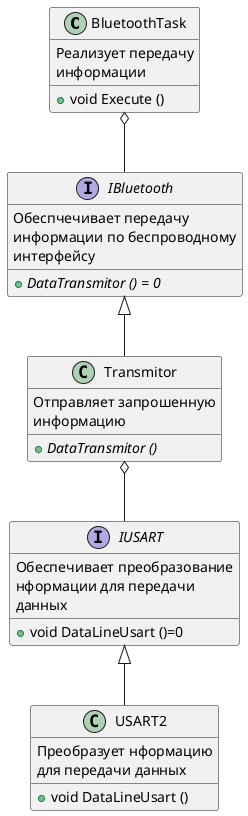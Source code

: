 @startuml Transmitor

class BluetoothTask
{
Реализует передачу
информации

+ void Execute ()
}

class Transmitor
{
Отправляет запрошенную
информацию

+ {abstract} DataTransmitor ()
}

interface IBluetooth
{
Обеспчечивает передачу
информации по беспроводному
интерфейсу

+ {abstract} DataTransmitor () = 0
}


BluetoothTask o-- IBluetooth
Transmitor -up-|> IBluetooth


class USART2
{
    Преобразует нформацию
    для передачи данных
    
    + void DataLineUsart ()
}

interface IUSART
{
    Обеспечивает преобразование 
    нформации для передачи 
    данных

    + void DataLineUsart ()=0
}


IUSART -up-o Transmitor
USART2 -up-|> IUSART

@enduml